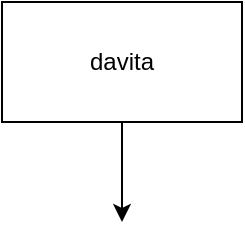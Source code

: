 <mxfile>
    <diagram id="7VoGbEAWDj2R4ENG1hJc" name="Page-1">
        <mxGraphModel dx="884" dy="470" grid="1" gridSize="10" guides="1" tooltips="1" connect="1" arrows="1" fold="1" page="1" pageScale="1" pageWidth="850" pageHeight="1100" math="0" shadow="0">
            <root>
                <mxCell id="0"/>
                <mxCell id="1" parent="0"/>
                <mxCell id="3" style="edgeStyle=none;html=1;" parent="1" source="2" edge="1">
                    <mxGeometry relative="1" as="geometry">
                        <mxPoint x="450" y="320" as="targetPoint"/>
                    </mxGeometry>
                </mxCell>
                <mxCell id="2" value="davita&lt;br&gt;" style="whiteSpace=wrap;html=1;" parent="1" vertex="1">
                    <mxGeometry x="390" y="210" width="120" height="60" as="geometry"/>
                </mxCell>
            </root>
        </mxGraphModel>
    </diagram>
</mxfile>